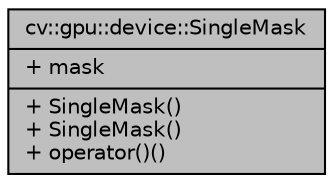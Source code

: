 digraph "cv::gpu::device::SingleMask"
{
 // LATEX_PDF_SIZE
  edge [fontname="Helvetica",fontsize="10",labelfontname="Helvetica",labelfontsize="10"];
  node [fontname="Helvetica",fontsize="10",shape=record];
  Node1 [label="{cv::gpu::device::SingleMask\n|+ mask\l|+ SingleMask()\l+ SingleMask()\l+ operator()()\l}",height=0.2,width=0.4,color="black", fillcolor="grey75", style="filled", fontcolor="black",tooltip=" "];
}
